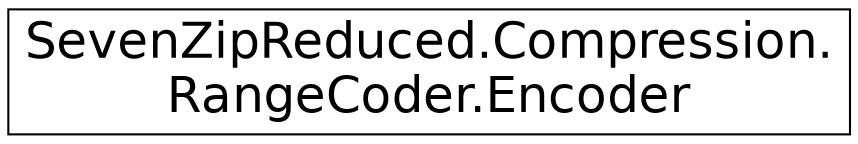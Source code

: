 digraph "Graphical Class Hierarchy"
{
  edge [fontname="Helvetica",fontsize="24",labelfontname="Helvetica",labelfontsize="24"];
  node [fontname="Helvetica",fontsize="24",shape=record];
  rankdir="LR";
  Node1 [label="SevenZipReduced.Compression.\lRangeCoder.Encoder",height=0.2,width=0.4,color="black", fillcolor="white", style="filled",URL="$class_seven_zip_reduced_1_1_compression_1_1_range_coder_1_1_encoder.html"];
}
